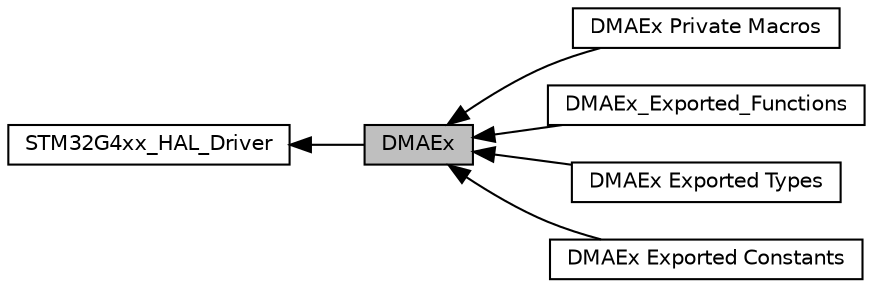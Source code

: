 digraph "DMAEx"
{
  edge [fontname="Helvetica",fontsize="10",labelfontname="Helvetica",labelfontsize="10"];
  node [fontname="Helvetica",fontsize="10",shape=box];
  rankdir=LR;
  Node5 [label="DMAEx Private Macros",height=0.2,width=0.4,color="black", fillcolor="white", style="filled",URL="$group__DMAEx__Private__Macros.html",tooltip="DMAEx private macros."];
  Node6 [label="DMAEx_Exported_Functions",height=0.2,width=0.4,color="black", fillcolor="white", style="filled",URL="$group__DMAEx__Exported__Functions.html",tooltip=" "];
  Node3 [label="DMAEx Exported Types",height=0.2,width=0.4,color="black", fillcolor="white", style="filled",URL="$group__DMAEx__Exported__Types.html",tooltip=" "];
  Node4 [label="DMAEx Exported Constants",height=0.2,width=0.4,color="black", fillcolor="white", style="filled",URL="$group__DMAEx__Exported__Constants.html",tooltip=" "];
  Node2 [label="STM32G4xx_HAL_Driver",height=0.2,width=0.4,color="black", fillcolor="white", style="filled",URL="$group__STM32G4xx__HAL__Driver.html",tooltip=" "];
  Node1 [label="DMAEx",height=0.2,width=0.4,color="black", fillcolor="grey75", style="filled", fontcolor="black",tooltip="DMA Extended HAL module driver."];
  Node2->Node1 [shape=plaintext, dir="back", style="solid"];
  Node1->Node3 [shape=plaintext, dir="back", style="solid"];
  Node1->Node4 [shape=plaintext, dir="back", style="solid"];
  Node1->Node5 [shape=plaintext, dir="back", style="solid"];
  Node1->Node6 [shape=plaintext, dir="back", style="solid"];
}
